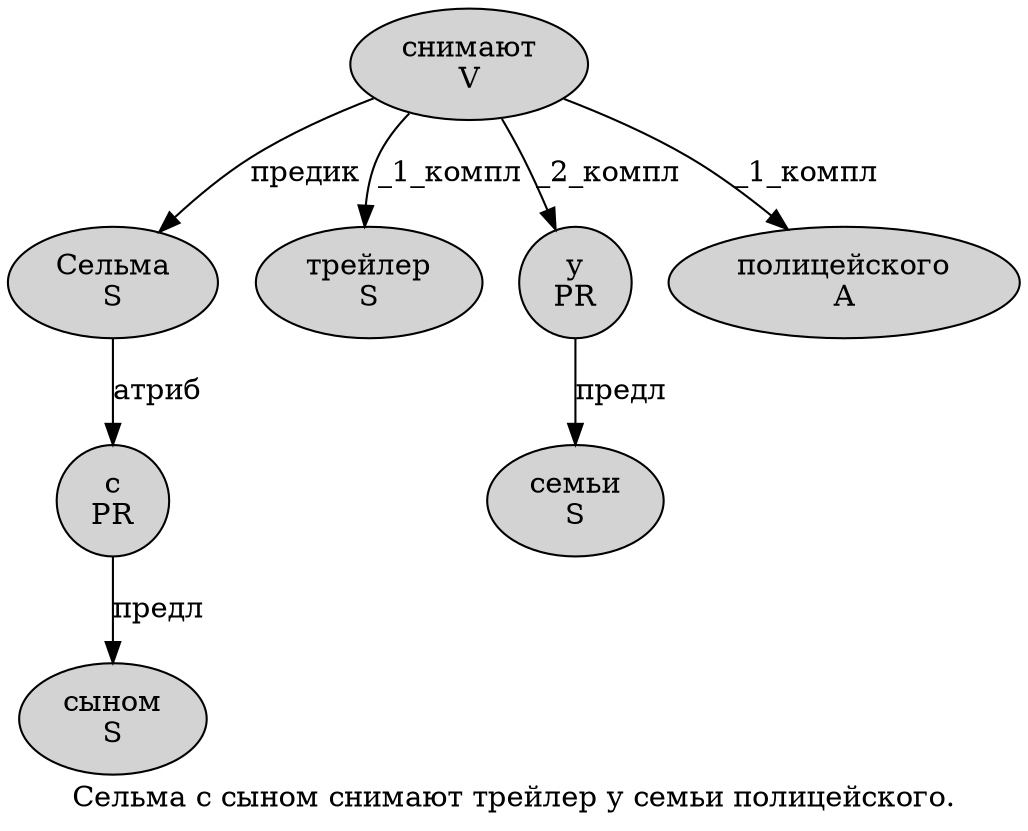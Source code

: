 digraph SENTENCE_643 {
	graph [label="Сельма с сыном снимают трейлер у семьи полицейского."]
	node [style=filled]
		0 [label="Сельма
S" color="" fillcolor=lightgray penwidth=1 shape=ellipse]
		1 [label="с
PR" color="" fillcolor=lightgray penwidth=1 shape=ellipse]
		2 [label="сыном
S" color="" fillcolor=lightgray penwidth=1 shape=ellipse]
		3 [label="снимают
V" color="" fillcolor=lightgray penwidth=1 shape=ellipse]
		4 [label="трейлер
S" color="" fillcolor=lightgray penwidth=1 shape=ellipse]
		5 [label="у
PR" color="" fillcolor=lightgray penwidth=1 shape=ellipse]
		6 [label="семьи
S" color="" fillcolor=lightgray penwidth=1 shape=ellipse]
		7 [label="полицейского
A" color="" fillcolor=lightgray penwidth=1 shape=ellipse]
			0 -> 1 [label="атриб"]
			1 -> 2 [label="предл"]
			5 -> 6 [label="предл"]
			3 -> 0 [label="предик"]
			3 -> 4 [label="_1_компл"]
			3 -> 5 [label="_2_компл"]
			3 -> 7 [label="_1_компл"]
}